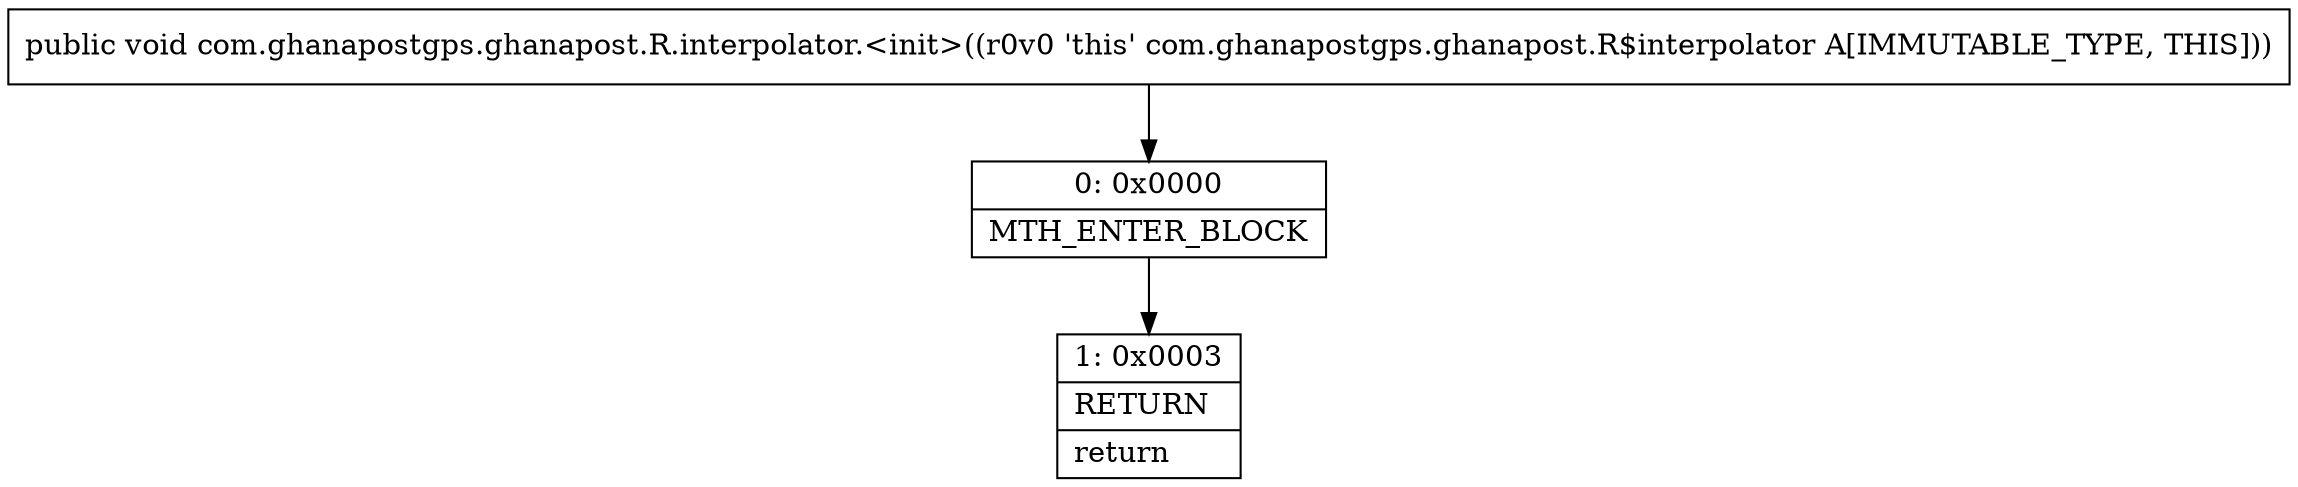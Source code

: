 digraph "CFG forcom.ghanapostgps.ghanapost.R.interpolator.\<init\>()V" {
Node_0 [shape=record,label="{0\:\ 0x0000|MTH_ENTER_BLOCK\l}"];
Node_1 [shape=record,label="{1\:\ 0x0003|RETURN\l|return\l}"];
MethodNode[shape=record,label="{public void com.ghanapostgps.ghanapost.R.interpolator.\<init\>((r0v0 'this' com.ghanapostgps.ghanapost.R$interpolator A[IMMUTABLE_TYPE, THIS])) }"];
MethodNode -> Node_0;
Node_0 -> Node_1;
}

